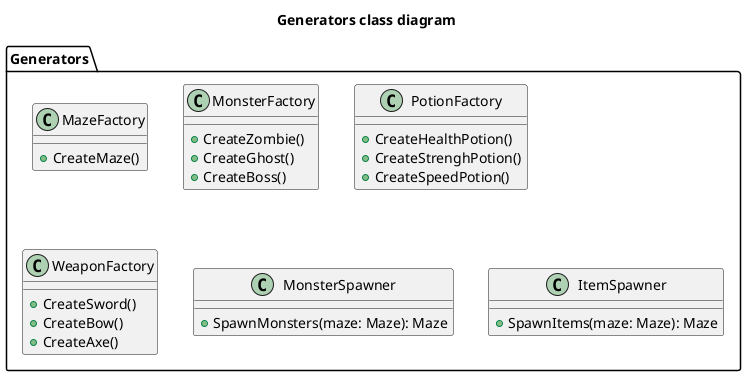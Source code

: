 @startuml Generators class diagram
title Generators class diagram

package Generators {
    class MazeFactory {
        + CreateMaze()
    }

    class MonsterFactory {
        + CreateZombie()
        + CreateGhost()
        + CreateBoss()
    }

    class PotionFactory {
        + CreateHealthPotion()
        + CreateStrenghPotion()
        + CreateSpeedPotion()
    }

    class WeaponFactory {
        + CreateSword()
        + CreateBow()
        + CreateAxe()
    }

    class MonsterSpawner {
        + SpawnMonsters(maze: Maze): Maze
    }

    class ItemSpawner {
        + SpawnItems(maze: Maze): Maze
    }
}

@enduml
